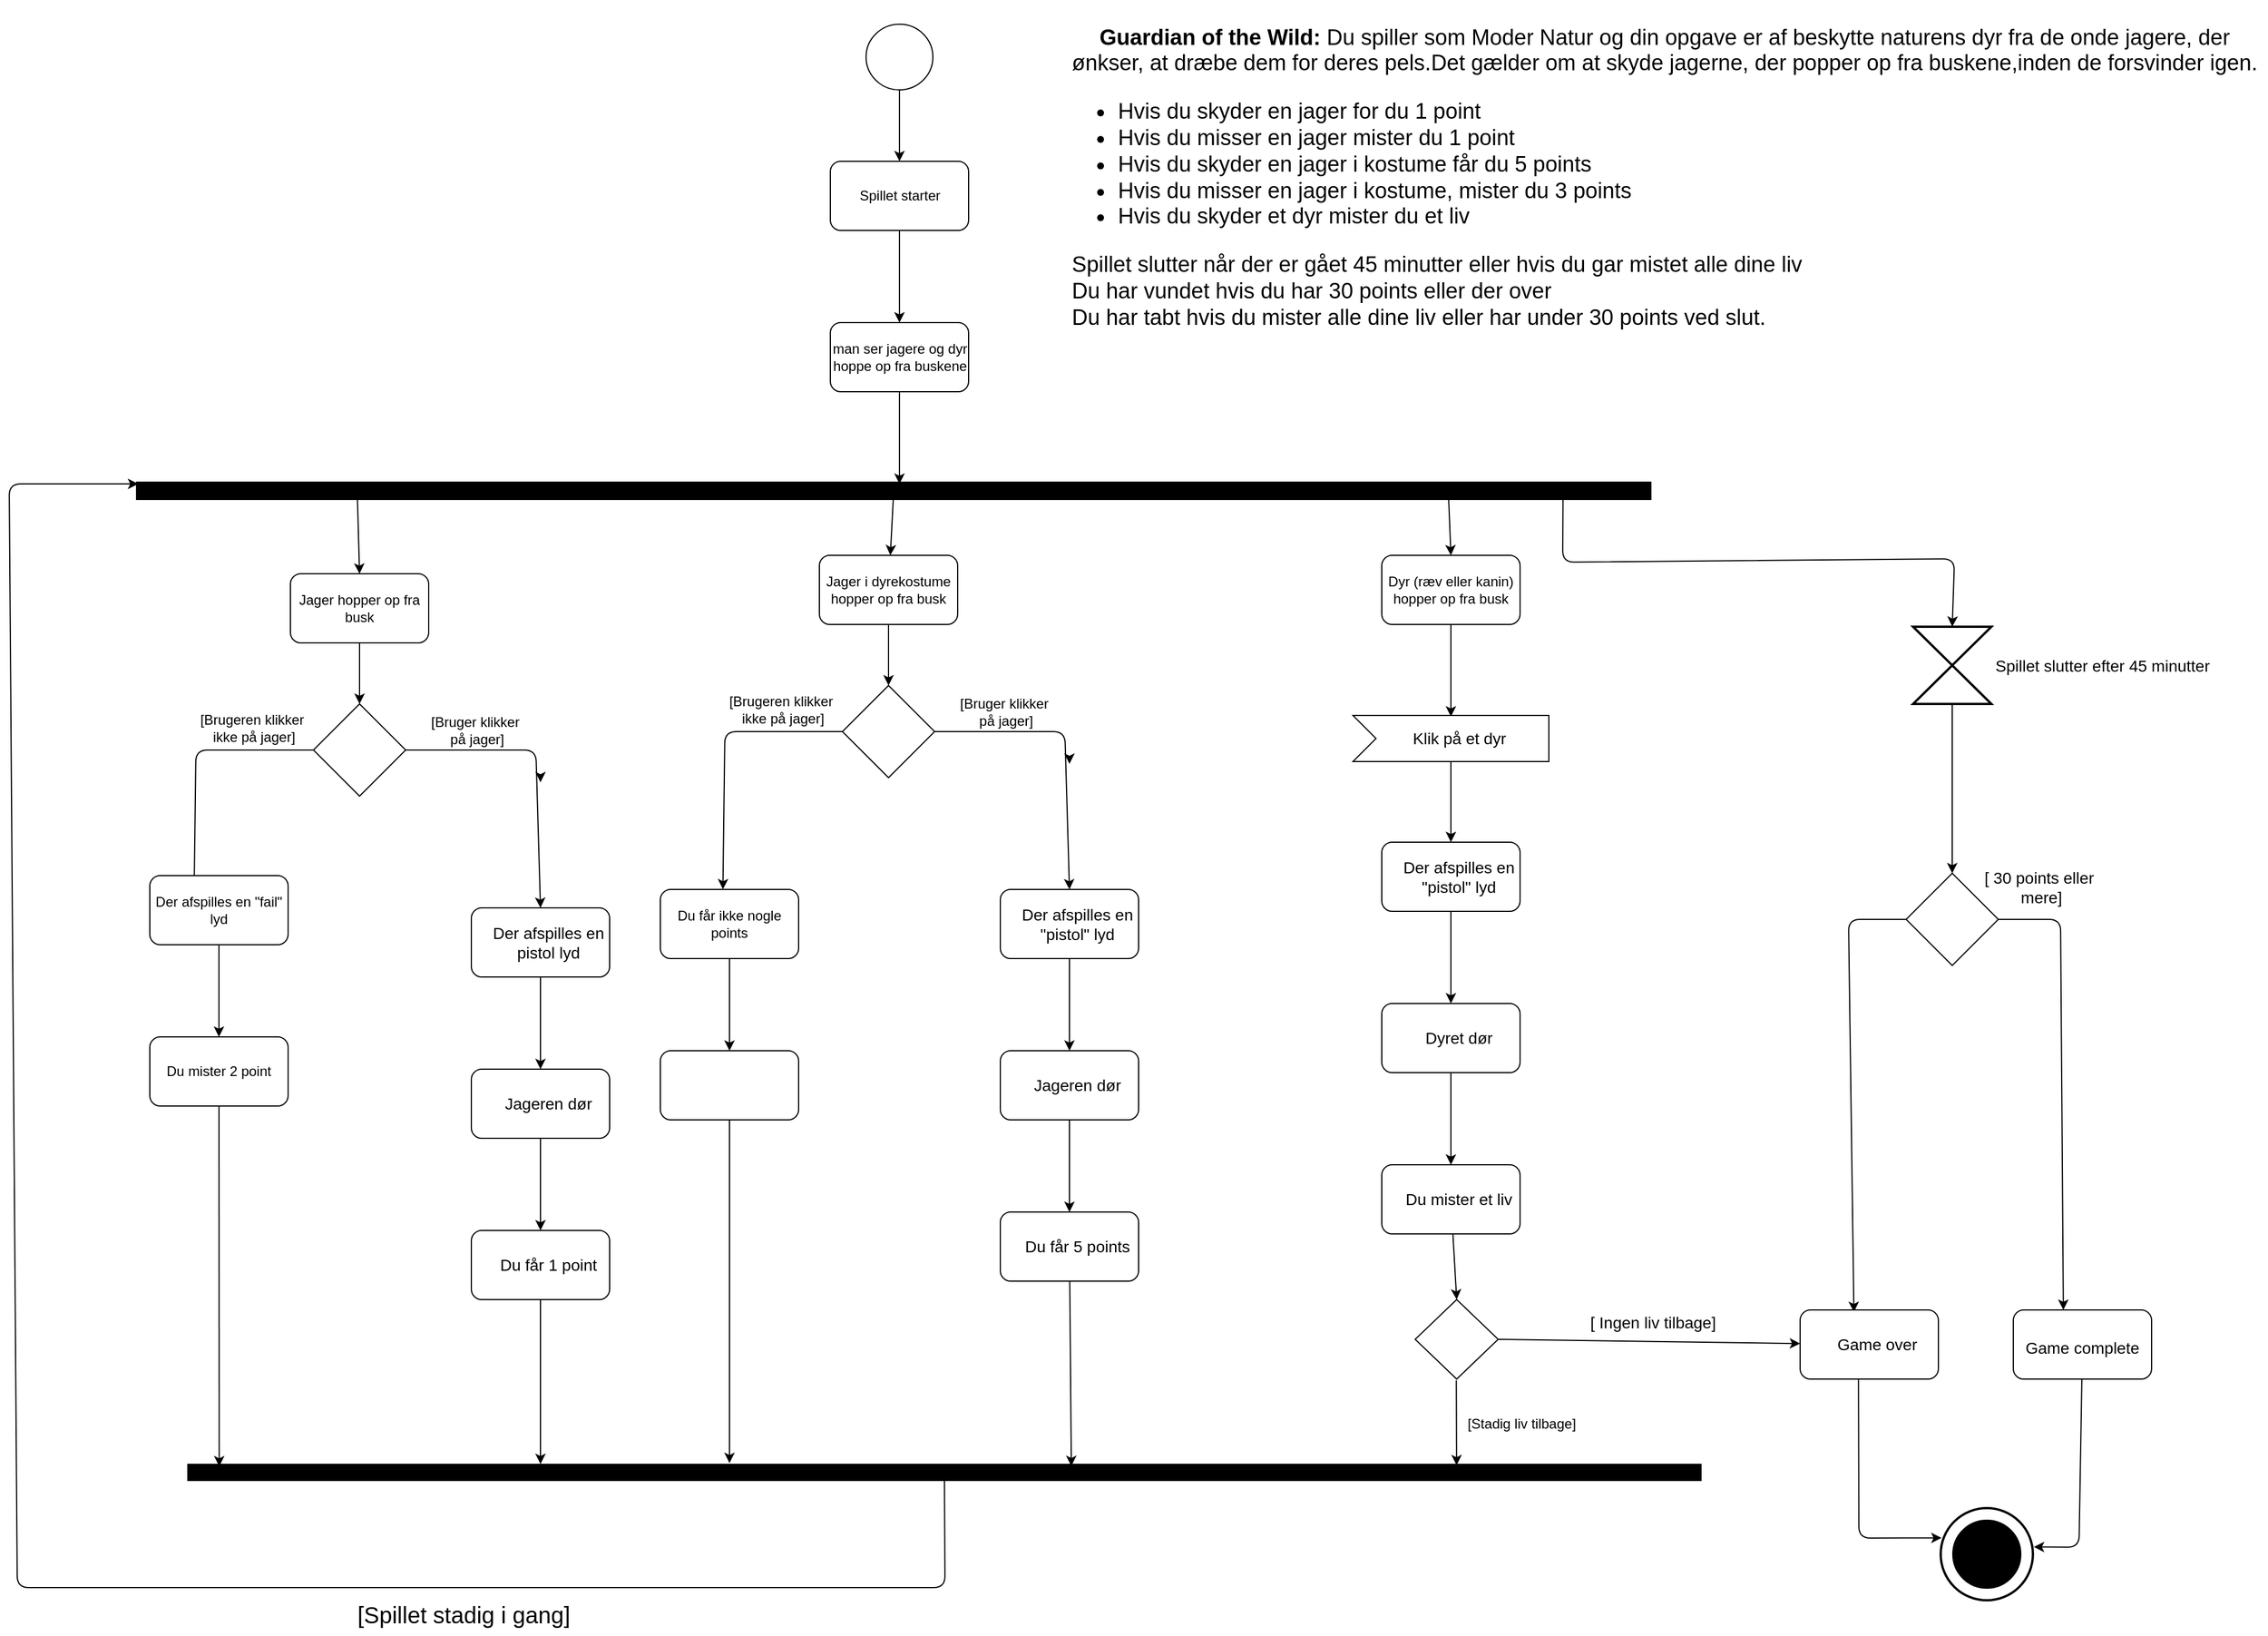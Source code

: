 <mxfile>
    <diagram id="fKHkH0WBQgHcOPlKcKkM" name="Page-1">
        <mxGraphModel dx="5360" dy="2855" grid="0" gridSize="12" guides="1" tooltips="1" connect="1" arrows="1" fold="1" page="1" pageScale="1" pageWidth="2336" pageHeight="1654" background="#ffffff" math="0" shadow="0">
            <root>
                <mxCell id="0"/>
                <mxCell id="1" parent="0"/>
                <mxCell id="68" value="" style="edgeStyle=none;html=1;strokeColor=#000000;" parent="1" source="66" target="67" edge="1">
                    <mxGeometry relative="1" as="geometry"/>
                </mxCell>
                <mxCell id="66" value="" style="ellipse;whiteSpace=wrap;html=1;" parent="1" vertex="1">
                    <mxGeometry x="1109.5" y="23" width="58" height="57" as="geometry"/>
                </mxCell>
                <mxCell id="71" value="" style="edgeStyle=none;html=1;strokeColor=#000000;fontColor=#000000;" parent="1" source="67" target="70" edge="1">
                    <mxGeometry relative="1" as="geometry"/>
                </mxCell>
                <mxCell id="67" value="&lt;font color=&quot;#000000&quot;&gt;Spillet starter&lt;/font&gt;" style="rounded=1;whiteSpace=wrap;html=1;fillColor=#FFFFFF;strokeColor=#000000;" parent="1" vertex="1">
                    <mxGeometry x="1078.5" y="142" width="120" height="60" as="geometry"/>
                </mxCell>
                <mxCell id="73" value="" style="edgeStyle=none;html=1;strokeColor=#000000;fontColor=#000000;" parent="1" source="70" edge="1">
                    <mxGeometry relative="1" as="geometry">
                        <mxPoint x="1138.5" y="422" as="targetPoint"/>
                    </mxGeometry>
                </mxCell>
                <mxCell id="70" value="&lt;font color=&quot;#000000&quot;&gt;man ser jagere og dyr hoppe op fra buskene&lt;/font&gt;" style="whiteSpace=wrap;html=1;fillColor=#FFFFFF;strokeColor=#000000;rounded=1;" parent="1" vertex="1">
                    <mxGeometry x="1078.5" y="282" width="120" height="60" as="geometry"/>
                </mxCell>
                <mxCell id="159" style="edgeStyle=none;html=1;entryX=0.5;entryY=0;entryDx=0;entryDy=0;strokeColor=#000000;fontSize=20;fontColor=#000000;exitX=0.943;exitY=0.847;exitDx=0;exitDy=0;exitPerimeter=0;" parent="1" source="74" target="158" edge="1">
                    <mxGeometry relative="1" as="geometry">
                        <Array as="points">
                            <mxPoint x="1714" y="490"/>
                            <mxPoint x="2054" y="487"/>
                        </Array>
                    </mxGeometry>
                </mxCell>
                <mxCell id="181" style="edgeStyle=none;html=1;entryX=0.5;entryY=0;entryDx=0;entryDy=0;strokeColor=#000000;fontSize=14;fontColor=#000000;exitX=0.145;exitY=0.861;exitDx=0;exitDy=0;exitPerimeter=0;" parent="1" source="74" target="109" edge="1">
                    <mxGeometry relative="1" as="geometry"/>
                </mxCell>
                <mxCell id="182" value="" style="edgeStyle=none;html=1;strokeColor=#000000;fontSize=14;fontColor=#000000;" parent="1" source="74" target="131" edge="1">
                    <mxGeometry relative="1" as="geometry"/>
                </mxCell>
                <mxCell id="183" style="edgeStyle=none;html=1;entryX=0.5;entryY=0;entryDx=0;entryDy=0;strokeColor=#000000;fontSize=14;fontColor=#000000;exitX=0.867;exitY=0.269;exitDx=0;exitDy=0;exitPerimeter=0;" parent="1" source="74" target="76" edge="1">
                    <mxGeometry relative="1" as="geometry"/>
                </mxCell>
                <mxCell id="74" value="" style="whiteSpace=wrap;html=1;strokeColor=#000000;fontColor=#000000;fillColor=#000000;strokeWidth=4;" parent="1" vertex="1">
                    <mxGeometry x="478" y="422" width="1311" height="12" as="geometry"/>
                </mxCell>
                <mxCell id="79" value="" style="edgeStyle=none;html=1;strokeColor=#000000;fontColor=#000000;startArrow=none;" parent="1" source="100" edge="1">
                    <mxGeometry relative="1" as="geometry">
                        <mxPoint x="1617.0" y="624" as="targetPoint"/>
                    </mxGeometry>
                </mxCell>
                <mxCell id="76" value="Dyr (ræv eller kanin) hopper op fra busk" style="rounded=1;whiteSpace=wrap;html=1;fillColor=#FFFFFF;strokeColor=#000000;fontColor=#000000;" parent="1" vertex="1">
                    <mxGeometry x="1557" y="484" width="120" height="60" as="geometry"/>
                </mxCell>
                <mxCell id="101" value="" style="edgeStyle=none;html=1;strokeColor=#000000;fontColor=#000000;endArrow=none;" parent="1" source="76" target="100" edge="1">
                    <mxGeometry relative="1" as="geometry">
                        <mxPoint x="1617" y="544" as="sourcePoint"/>
                        <mxPoint x="1617.0" y="624" as="targetPoint"/>
                    </mxGeometry>
                </mxCell>
                <mxCell id="103" value="" style="edgeStyle=none;html=1;strokeColor=#000000;fontColor=#000000;" parent="1" source="100" target="102" edge="1">
                    <mxGeometry relative="1" as="geometry"/>
                </mxCell>
                <mxCell id="100" value="Klik på et dyr" style="html=1;shape=mxgraph.infographic.ribbonSimple;notch1=20;notch2=0;align=center;verticalAlign=middle;fontSize=14;fontStyle=0;fillColor=#FFFFFF;flipH=0;spacingRight=0;spacingLeft=14;strokeColor=#000000;fontColor=#000000;" parent="1" vertex="1">
                    <mxGeometry x="1532" y="623" width="170" height="40" as="geometry"/>
                </mxCell>
                <mxCell id="105" value="" style="edgeStyle=none;html=1;strokeColor=#000000;fontColor=#000000;" parent="1" source="102" target="104" edge="1">
                    <mxGeometry relative="1" as="geometry"/>
                </mxCell>
                <mxCell id="102" value="Der afspilles en &quot;pistol&quot; lyd" style="rounded=1;whiteSpace=wrap;html=1;fontSize=14;fillColor=#FFFFFF;strokeColor=#000000;fontColor=#000000;fontStyle=0;spacingRight=0;spacingLeft=14;" parent="1" vertex="1">
                    <mxGeometry x="1557" y="733" width="120" height="60" as="geometry"/>
                </mxCell>
                <mxCell id="107" value="" style="edgeStyle=none;html=1;strokeColor=#000000;fontColor=#000000;" parent="1" source="104" target="106" edge="1">
                    <mxGeometry relative="1" as="geometry"/>
                </mxCell>
                <mxCell id="104" value="Dyret dør" style="rounded=1;whiteSpace=wrap;html=1;fontSize=14;fillColor=#FFFFFF;strokeColor=#000000;fontColor=#000000;fontStyle=0;spacingRight=0;spacingLeft=14;" parent="1" vertex="1">
                    <mxGeometry x="1557" y="873" width="120" height="60" as="geometry"/>
                </mxCell>
                <mxCell id="151" value="" style="edgeStyle=none;html=1;strokeColor=#000000;fontColor=#000000;entryX=0.5;entryY=0;entryDx=0;entryDy=0;" parent="1" source="106" target="173" edge="1">
                    <mxGeometry relative="1" as="geometry">
                        <mxPoint x="1619.048" y="1126.952" as="targetPoint"/>
                    </mxGeometry>
                </mxCell>
                <mxCell id="106" value="Du mister et liv" style="rounded=1;whiteSpace=wrap;html=1;fontSize=14;fillColor=#FFFFFF;strokeColor=#000000;fontColor=#000000;fontStyle=0;spacingRight=0;spacingLeft=14;" parent="1" vertex="1">
                    <mxGeometry x="1557" y="1013" width="120" height="60" as="geometry"/>
                </mxCell>
                <mxCell id="108" value="" style="edgeStyle=none;html=1;strokeColor=#000000;fontColor=#000000;startArrow=none;" parent="1" edge="1">
                    <mxGeometry relative="1" as="geometry">
                        <mxPoint x="827.0" y="680" as="sourcePoint"/>
                        <mxPoint x="827.0" y="681" as="targetPoint"/>
                    </mxGeometry>
                </mxCell>
                <mxCell id="120" style="edgeStyle=none;html=1;entryX=0.5;entryY=0;entryDx=0;entryDy=0;strokeColor=#000000;fontColor=#000000;" parent="1" source="109" target="118" edge="1">
                    <mxGeometry relative="1" as="geometry"/>
                </mxCell>
                <mxCell id="109" value="Jager hopper op fra busk" style="rounded=1;whiteSpace=wrap;html=1;fillColor=#FFFFFF;strokeColor=#000000;fontColor=#000000;" parent="1" vertex="1">
                    <mxGeometry x="610" y="500" width="120" height="60" as="geometry"/>
                </mxCell>
                <mxCell id="113" value="" style="edgeStyle=none;html=1;strokeColor=#000000;fontColor=#000000;" parent="1" source="114" target="116" edge="1">
                    <mxGeometry relative="1" as="geometry"/>
                </mxCell>
                <mxCell id="114" value="Der afspilles en pistol lyd" style="rounded=1;whiteSpace=wrap;html=1;fontSize=14;fillColor=#FFFFFF;strokeColor=#000000;fontColor=#000000;fontStyle=0;spacingRight=0;spacingLeft=14;" parent="1" vertex="1">
                    <mxGeometry x="767" y="790" width="120" height="60" as="geometry"/>
                </mxCell>
                <mxCell id="115" value="" style="edgeStyle=none;html=1;strokeColor=#000000;fontColor=#000000;" parent="1" source="116" target="117" edge="1">
                    <mxGeometry relative="1" as="geometry"/>
                </mxCell>
                <mxCell id="116" value="Jageren dør" style="rounded=1;whiteSpace=wrap;html=1;fontSize=14;fillColor=#FFFFFF;strokeColor=#000000;fontColor=#000000;fontStyle=0;spacingRight=0;spacingLeft=14;" parent="1" vertex="1">
                    <mxGeometry x="767" y="930" width="120" height="60" as="geometry"/>
                </mxCell>
                <mxCell id="148" style="edgeStyle=none;html=1;strokeColor=#000000;fontColor=#000000;" parent="1" source="117" edge="1">
                    <mxGeometry relative="1" as="geometry">
                        <mxPoint x="827" y="1272.768" as="targetPoint"/>
                    </mxGeometry>
                </mxCell>
                <mxCell id="117" value="Du får 1 point" style="rounded=1;whiteSpace=wrap;html=1;fontSize=14;fillColor=#FFFFFF;strokeColor=#000000;fontColor=#000000;fontStyle=0;spacingRight=0;spacingLeft=14;" parent="1" vertex="1">
                    <mxGeometry x="767" y="1070" width="120" height="60" as="geometry"/>
                </mxCell>
                <mxCell id="119" style="edgeStyle=none;html=1;strokeColor=#000000;fontColor=#000000;entryX=0.5;entryY=0;entryDx=0;entryDy=0;" parent="1" source="118" target="114" edge="1">
                    <mxGeometry relative="1" as="geometry">
                        <mxPoint x="823" y="783" as="targetPoint"/>
                        <Array as="points">
                            <mxPoint x="823" y="653"/>
                        </Array>
                    </mxGeometry>
                </mxCell>
                <mxCell id="123" value="" style="edgeStyle=none;html=1;strokeColor=#000000;fontColor=#000000;entryX=0.319;entryY=0.032;entryDx=0;entryDy=0;entryPerimeter=0;" parent="1" source="118" edge="1">
                    <mxGeometry relative="1" as="geometry">
                        <mxPoint x="526.28" y="789.92" as="targetPoint"/>
                        <Array as="points">
                            <mxPoint x="528" y="653"/>
                        </Array>
                    </mxGeometry>
                </mxCell>
                <mxCell id="118" value="" style="rhombus;whiteSpace=wrap;html=1;strokeColor=#000000;fontColor=#000000;fillColor=#FFFFFF;" parent="1" vertex="1">
                    <mxGeometry x="630" y="613" width="80" height="80" as="geometry"/>
                </mxCell>
                <mxCell id="121" value="[Bruger klikker&lt;br&gt;&amp;nbsp;på jager]" style="text;html=1;align=center;verticalAlign=middle;resizable=0;points=[];autosize=1;strokeColor=none;fillColor=none;fontColor=#000000;" parent="1" vertex="1">
                    <mxGeometry x="722" y="615" width="95" height="41" as="geometry"/>
                </mxCell>
                <mxCell id="128" value="" style="edgeStyle=none;html=1;strokeColor=#000000;fontColor=#000000;" parent="1" source="122" target="125" edge="1">
                    <mxGeometry relative="1" as="geometry"/>
                </mxCell>
                <mxCell id="122" value="Der afspilles en &quot;fail&quot; lyd" style="rounded=1;whiteSpace=wrap;html=1;fillColor=#FFFFFF;strokeColor=#000000;fontColor=#000000;" parent="1" vertex="1">
                    <mxGeometry x="488" y="762" width="120" height="60" as="geometry"/>
                </mxCell>
                <mxCell id="124" value="[Brugeren klikker&amp;nbsp;&lt;br&gt;ikke på jager]" style="text;html=1;align=center;verticalAlign=middle;resizable=0;points=[];autosize=1;strokeColor=none;fillColor=none;fontColor=#000000;" parent="1" vertex="1">
                    <mxGeometry x="522" y="613" width="111" height="41" as="geometry"/>
                </mxCell>
                <mxCell id="153" style="edgeStyle=none;html=1;entryX=0.02;entryY=0.066;entryDx=0;entryDy=0;entryPerimeter=0;strokeColor=#000000;fontColor=#000000;" parent="1" source="125" target="147" edge="1">
                    <mxGeometry relative="1" as="geometry"/>
                </mxCell>
                <mxCell id="125" value="Du mister 2 point" style="whiteSpace=wrap;html=1;fillColor=#FFFFFF;strokeColor=#000000;fontColor=#000000;rounded=1;" parent="1" vertex="1">
                    <mxGeometry x="488" y="902" width="120" height="60" as="geometry"/>
                </mxCell>
                <mxCell id="129" value="" style="edgeStyle=none;html=1;strokeColor=#000000;fontColor=#000000;startArrow=none;" parent="1" edge="1">
                    <mxGeometry relative="1" as="geometry">
                        <mxPoint x="1286" y="664" as="sourcePoint"/>
                        <mxPoint x="1286" y="665" as="targetPoint"/>
                    </mxGeometry>
                </mxCell>
                <mxCell id="130" style="edgeStyle=none;html=1;entryX=0.5;entryY=0;entryDx=0;entryDy=0;strokeColor=#000000;fontColor=#000000;" parent="1" source="131" target="139" edge="1">
                    <mxGeometry relative="1" as="geometry"/>
                </mxCell>
                <mxCell id="131" value="Jager i dyrekostume hopper op fra busk" style="rounded=1;whiteSpace=wrap;html=1;fillColor=#FFFFFF;strokeColor=#000000;fontColor=#000000;" parent="1" vertex="1">
                    <mxGeometry x="1069" y="484" width="120" height="60" as="geometry"/>
                </mxCell>
                <mxCell id="132" value="" style="edgeStyle=none;html=1;strokeColor=#000000;fontColor=#000000;" parent="1" source="133" target="135" edge="1">
                    <mxGeometry relative="1" as="geometry"/>
                </mxCell>
                <mxCell id="133" value="Der afspilles en &quot;pistol&quot; lyd" style="rounded=1;whiteSpace=wrap;html=1;fontSize=14;fillColor=#FFFFFF;strokeColor=#000000;fontColor=#000000;fontStyle=0;spacingRight=0;spacingLeft=14;" parent="1" vertex="1">
                    <mxGeometry x="1226" y="774" width="120" height="60" as="geometry"/>
                </mxCell>
                <mxCell id="134" value="" style="edgeStyle=none;html=1;strokeColor=#000000;fontColor=#000000;" parent="1" source="135" target="136" edge="1">
                    <mxGeometry relative="1" as="geometry"/>
                </mxCell>
                <mxCell id="135" value="Jageren dør" style="rounded=1;whiteSpace=wrap;html=1;fontSize=14;fillColor=#FFFFFF;strokeColor=#000000;fontColor=#000000;fontStyle=0;spacingRight=0;spacingLeft=14;" parent="1" vertex="1">
                    <mxGeometry x="1226" y="914" width="120" height="60" as="geometry"/>
                </mxCell>
                <mxCell id="149" style="edgeStyle=none;html=1;entryX=0.584;entryY=0.042;entryDx=0;entryDy=0;entryPerimeter=0;strokeColor=#000000;fontColor=#000000;" parent="1" source="136" target="147" edge="1">
                    <mxGeometry relative="1" as="geometry"/>
                </mxCell>
                <mxCell id="136" value="Du får 5 points" style="rounded=1;whiteSpace=wrap;html=1;fontSize=14;fillColor=#FFFFFF;strokeColor=#000000;fontColor=#000000;fontStyle=0;spacingRight=0;spacingLeft=14;" parent="1" vertex="1">
                    <mxGeometry x="1226" y="1054" width="120" height="60" as="geometry"/>
                </mxCell>
                <mxCell id="137" style="edgeStyle=none;html=1;strokeColor=#000000;fontColor=#000000;entryX=0.5;entryY=0;entryDx=0;entryDy=0;" parent="1" source="139" target="133" edge="1">
                    <mxGeometry relative="1" as="geometry">
                        <mxPoint x="1282" y="767" as="targetPoint"/>
                        <Array as="points">
                            <mxPoint x="1282" y="637"/>
                        </Array>
                    </mxGeometry>
                </mxCell>
                <mxCell id="138" value="" style="edgeStyle=none;html=1;strokeColor=#000000;fontColor=#000000;entryX=0.319;entryY=0.032;entryDx=0;entryDy=0;entryPerimeter=0;" parent="1" source="139" edge="1">
                    <mxGeometry relative="1" as="geometry">
                        <mxPoint x="985.28" y="773.92" as="targetPoint"/>
                        <Array as="points">
                            <mxPoint x="987" y="637"/>
                        </Array>
                    </mxGeometry>
                </mxCell>
                <mxCell id="139" value="" style="rhombus;whiteSpace=wrap;html=1;strokeColor=#000000;fontColor=#000000;fillColor=#FFFFFF;" parent="1" vertex="1">
                    <mxGeometry x="1089" y="597" width="80" height="80" as="geometry"/>
                </mxCell>
                <mxCell id="140" value="[Bruger klikker&lt;br&gt;&amp;nbsp;på jager]" style="text;html=1;align=center;verticalAlign=middle;resizable=0;points=[];autosize=1;strokeColor=none;fillColor=none;fontColor=#000000;" parent="1" vertex="1">
                    <mxGeometry x="1181" y="599" width="95" height="41" as="geometry"/>
                </mxCell>
                <mxCell id="142" value="[Brugeren klikker&amp;nbsp;&lt;br&gt;ikke på jager]" style="text;html=1;align=center;verticalAlign=middle;resizable=0;points=[];autosize=1;strokeColor=none;fillColor=none;fontColor=#000000;" parent="1" vertex="1">
                    <mxGeometry x="981" y="597" width="111" height="41" as="geometry"/>
                </mxCell>
                <mxCell id="144" value="" style="edgeStyle=none;html=1;strokeColor=#000000;fontColor=#000000;" parent="1" source="145" target="146" edge="1">
                    <mxGeometry relative="1" as="geometry"/>
                </mxCell>
                <mxCell id="145" value="Du får ikke nogle points" style="rounded=1;whiteSpace=wrap;html=1;fillColor=#FFFFFF;strokeColor=#000000;fontColor=#000000;" parent="1" vertex="1">
                    <mxGeometry x="931" y="774" width="120" height="60" as="geometry"/>
                </mxCell>
                <mxCell id="174" style="edgeStyle=none;html=1;strokeColor=#000000;fontSize=20;fontColor=#000000;" parent="1" source="146" edge="1">
                    <mxGeometry relative="1" as="geometry">
                        <mxPoint x="991" y="1271.879" as="targetPoint"/>
                    </mxGeometry>
                </mxCell>
                <mxCell id="146" value="" style="whiteSpace=wrap;html=1;fillColor=#FFFFFF;strokeColor=#000000;fontColor=#000000;rounded=1;" parent="1" vertex="1">
                    <mxGeometry x="931" y="914" width="120" height="60" as="geometry"/>
                </mxCell>
                <mxCell id="155" style="edgeStyle=none;html=1;entryX=0;entryY=0;entryDx=0;entryDy=0;strokeColor=#000000;fontColor=#000000;" parent="1" source="147" target="74" edge="1">
                    <mxGeometry relative="1" as="geometry">
                        <Array as="points">
                            <mxPoint x="1178" y="1380"/>
                            <mxPoint x="373" y="1380"/>
                            <mxPoint x="366" y="422"/>
                        </Array>
                    </mxGeometry>
                </mxCell>
                <mxCell id="147" value="" style="whiteSpace=wrap;html=1;strokeColor=#000000;fontColor=#000000;fillColor=#000000;strokeWidth=3;" parent="1" vertex="1">
                    <mxGeometry x="522" y="1274" width="1311" height="12" as="geometry"/>
                </mxCell>
                <mxCell id="152" value="" style="edgeStyle=none;html=1;strokeColor=#000000;fontColor=#000000;entryX=0.839;entryY=-0.017;entryDx=0;entryDy=0;entryPerimeter=0;exitX=0.521;exitY=0.927;exitDx=0;exitDy=0;exitPerimeter=0;" parent="1" target="147" edge="1">
                    <mxGeometry relative="1" as="geometry">
                        <mxPoint x="1621.68" y="1200.16" as="sourcePoint"/>
                    </mxGeometry>
                </mxCell>
                <mxCell id="163" value="" style="edgeStyle=none;html=1;strokeColor=#000000;fontSize=20;fontColor=#000000;exitX=1;exitY=0.5;exitDx=0;exitDy=0;" parent="1" source="173" target="162" edge="1">
                    <mxGeometry relative="1" as="geometry">
                        <mxPoint x="1659.669" y="1166.331" as="sourcePoint"/>
                    </mxGeometry>
                </mxCell>
                <mxCell id="154" value="[Stadig liv tilbage]" style="text;html=1;align=center;verticalAlign=middle;resizable=0;points=[];autosize=1;strokeColor=none;fillColor=none;fontColor=#000000;" parent="1" vertex="1">
                    <mxGeometry x="1622" y="1225" width="112" height="26" as="geometry"/>
                </mxCell>
                <mxCell id="156" value="&lt;font style=&quot;font-size: 20px;&quot;&gt;[Spillet stadig i gang]&lt;/font&gt;" style="text;html=1;align=center;verticalAlign=middle;resizable=0;points=[];autosize=1;strokeColor=none;fillColor=none;fontColor=#000000;" parent="1" vertex="1">
                    <mxGeometry x="658" y="1385" width="203" height="36" as="geometry"/>
                </mxCell>
                <mxCell id="166" value="" style="edgeStyle=none;html=1;strokeColor=#000000;fontSize=20;fontColor=#000000;" parent="1" source="158" target="165" edge="1">
                    <mxGeometry relative="1" as="geometry"/>
                </mxCell>
                <mxCell id="158" value="" style="shape=collate;whiteSpace=wrap;html=1;strokeColor=#000000;strokeWidth=2;fontSize=20;fontColor=#000000;fillColor=#FFFFFF;" parent="1" vertex="1">
                    <mxGeometry x="2018" y="546" width="68" height="67" as="geometry"/>
                </mxCell>
                <mxCell id="164" style="edgeStyle=none;html=1;entryX=0.389;entryY=0.03;entryDx=0;entryDy=0;strokeColor=#000000;fontSize=20;fontColor=#000000;entryPerimeter=0;" parent="1" target="162" edge="1">
                    <mxGeometry relative="1" as="geometry">
                        <mxPoint x="2012" y="800" as="sourcePoint"/>
                        <Array as="points">
                            <mxPoint x="1962" y="800"/>
                        </Array>
                    </mxGeometry>
                </mxCell>
                <mxCell id="170" style="edgeStyle=none;html=1;entryX=0.01;entryY=0.323;entryDx=0;entryDy=0;strokeColor=#000000;fontSize=20;fontColor=#000000;exitX=0.422;exitY=0.996;exitDx=0;exitDy=0;exitPerimeter=0;entryPerimeter=0;" parent="1" source="162" target="167" edge="1">
                    <mxGeometry relative="1" as="geometry">
                        <Array as="points">
                            <mxPoint x="1971" y="1337"/>
                        </Array>
                    </mxGeometry>
                </mxCell>
                <mxCell id="162" value="Game over" style="whiteSpace=wrap;html=1;fontSize=14;fillColor=#FFFFFF;strokeColor=#000000;fontColor=#000000;rounded=1;fontStyle=0;spacingRight=0;spacingLeft=14;" parent="1" vertex="1">
                    <mxGeometry x="1920" y="1139" width="120" height="60" as="geometry"/>
                </mxCell>
                <mxCell id="172" value="" style="edgeStyle=none;html=1;strokeColor=#000000;fontSize=20;fontColor=#000000;exitX=1;exitY=0.5;exitDx=0;exitDy=0;entryX=0.362;entryY=0;entryDx=0;entryDy=0;entryPerimeter=0;" parent="1" source="165" target="171" edge="1">
                    <mxGeometry relative="1" as="geometry">
                        <mxPoint x="2155" y="1137" as="targetPoint"/>
                        <Array as="points">
                            <mxPoint x="2146" y="800"/>
                        </Array>
                    </mxGeometry>
                </mxCell>
                <mxCell id="165" value="" style="rhombus;whiteSpace=wrap;html=1;fontSize=20;fillColor=#FFFFFF;strokeColor=#000000;fontColor=#000000;strokeWidth=1;" parent="1" vertex="1">
                    <mxGeometry x="2012" y="760" width="80" height="80" as="geometry"/>
                </mxCell>
                <mxCell id="167" value="" style="ellipse;whiteSpace=wrap;html=1;aspect=fixed;strokeColor=#000000;strokeWidth=2;fontSize=20;fontColor=#000000;fillColor=#FFFFFF;" parent="1" vertex="1">
                    <mxGeometry x="2042" y="1311" width="80" height="80" as="geometry"/>
                </mxCell>
                <mxCell id="168" value="" style="ellipse;whiteSpace=wrap;html=1;aspect=fixed;strokeColor=#000000;strokeWidth=2;fontSize=20;fontColor=#000000;fillColor=#000000;direction=south;" parent="1" vertex="1">
                    <mxGeometry x="2053" y="1322" width="58" height="58" as="geometry"/>
                </mxCell>
                <mxCell id="175" style="edgeStyle=none;html=1;strokeColor=#000000;fontSize=14;fontColor=#000000;" parent="1" source="171" edge="1">
                    <mxGeometry relative="1" as="geometry">
                        <mxPoint x="2122.784" y="1344.667" as="targetPoint"/>
                        <Array as="points">
                            <mxPoint x="2162" y="1345"/>
                        </Array>
                    </mxGeometry>
                </mxCell>
                <mxCell id="171" value="&lt;font style=&quot;font-size: 14px;&quot;&gt;Game complete&lt;/font&gt;" style="rounded=1;whiteSpace=wrap;html=1;fontSize=20;fillColor=#FFFFFF;strokeColor=#000000;fontColor=#000000;strokeWidth=1;" parent="1" vertex="1">
                    <mxGeometry x="2105" y="1139" width="120" height="60" as="geometry"/>
                </mxCell>
                <mxCell id="173" value="" style="rhombus;whiteSpace=wrap;html=1;strokeColor=#000000;strokeWidth=1;fontSize=20;fontColor=#000000;fillColor=#FFFFFF;" parent="1" vertex="1">
                    <mxGeometry x="1586" y="1130" width="72" height="69" as="geometry"/>
                </mxCell>
                <mxCell id="176" value="[ Ingen liv tilbage]" style="text;html=1;align=center;verticalAlign=middle;resizable=0;points=[];autosize=1;strokeColor=none;fillColor=none;fontSize=14;fontColor=#000000;" parent="1" vertex="1">
                    <mxGeometry x="1728" y="1135" width="127" height="29" as="geometry"/>
                </mxCell>
                <mxCell id="178" value="Spillet slutter efter 45 minutter" style="text;html=1;align=center;verticalAlign=middle;resizable=0;points=[];autosize=1;strokeColor=none;fillColor=none;fontSize=14;fontColor=#000000;" parent="1" vertex="1">
                    <mxGeometry x="2080" y="565" width="204" height="29" as="geometry"/>
                </mxCell>
                <mxCell id="179" value="[ 30 points eller&lt;br&gt;&amp;nbsp;mere]" style="text;html=1;align=center;verticalAlign=middle;resizable=0;points=[];autosize=1;strokeColor=none;fillColor=none;fontSize=14;fontColor=#000000;" parent="1" vertex="1">
                    <mxGeometry x="2070" y="749" width="113" height="46" as="geometry"/>
                </mxCell>
                <mxCell id="184" value="&lt;span id=&quot;docs-internal-guid-0f33d48f-7fff-6c19-4e70-39654d51b7ec&quot; style=&quot;font-size: 19px;&quot;&gt;&lt;span style=&quot;font-size: 19px; font-family: Arial, sans-serif; font-variant-numeric: normal; font-variant-east-asian: normal; font-variant-alternates: normal; vertical-align: baseline;&quot;&gt;&lt;b style=&quot;font-size: 19px;&quot;&gt;Guardian of the Wild: &lt;/b&gt;&lt;span style=&quot;font-size: 19px;&quot;&gt;Du spiller som Moder Natur og din opgave er af beskytte naturens dyr fra de onde jagere, der &lt;br&gt;ønkser, at dræbe&amp;nbsp;dem for deres pels.Det gælder om at skyde jagerne, der popper op fra buskene,inden de forsvinder igen.&lt;br&gt;&lt;ul&gt;&lt;li style=&quot;text-align: left;&quot;&gt;&lt;span id=&quot;docs-internal-guid-0f33d48f-7fff-6c19-4e70-39654d51b7ec&quot; style=&quot;font-size: 19px;&quot;&gt;&lt;span style=&quot;font-size: 19px; font-family: Arial, sans-serif; font-variant-numeric: normal; font-variant-east-asian: normal; font-variant-alternates: normal; vertical-align: baseline;&quot;&gt;&lt;span style=&quot;font-size: 19px;&quot;&gt;Hvis du skyder en jager for du 1 point&lt;/span&gt;&lt;/span&gt;&lt;/span&gt;&lt;/li&gt;&lt;li style=&quot;text-align: left;&quot;&gt;&lt;span style=&quot;background-color: initial;&quot;&gt;Hvis du misser en jager mister du 1 point&lt;/span&gt;&lt;br&gt;&lt;/li&gt;&lt;li style=&quot;text-align: left;&quot;&gt;&lt;span style=&quot;font-variant-numeric: normal; font-variant-east-asian: normal; font-variant-alternates: normal; vertical-align: baseline;&quot;&gt;Hvis du skyder en jager i kostume får du 5 points&lt;/span&gt;&lt;/li&gt;&lt;li style=&quot;text-align: left;&quot;&gt;&lt;span style=&quot;font-variant-numeric: normal; font-variant-east-asian: normal; font-variant-alternates: normal; vertical-align: baseline;&quot;&gt;Hvis du misser en jager i kostume, mister du 3 points&lt;/span&gt;&lt;/li&gt;&lt;li style=&quot;text-align: left;&quot;&gt;&lt;span style=&quot;font-size: 19px;&quot;&gt;&lt;span style=&quot;font-size: 19px; font-family: Arial, sans-serif; font-variant-numeric: normal; font-variant-east-asian: normal; font-variant-alternates: normal; vertical-align: baseline;&quot;&gt;&lt;span style=&quot;font-size: 19px;&quot;&gt;Hvis du skyder et dyr mister du et liv&lt;/span&gt;&lt;/span&gt;&lt;/span&gt;&lt;/li&gt;&lt;/ul&gt;&lt;div style=&quot;text-align: left;&quot;&gt;Spillet slutter når der er gået 45 minutter eller hvis du gar mistet alle dine liv&lt;/div&gt;&lt;div style=&quot;text-align: left;&quot;&gt;Du har vundet hvis du har 30 points eller der over&lt;/div&gt;&lt;div style=&quot;text-align: left;&quot;&gt;Du har tabt hvis du mister alle dine liv eller har under 30 points ved slut.&lt;/div&gt;&lt;/span&gt;&lt;/span&gt;&lt;/span&gt;" style="text;html=1;align=center;verticalAlign=middle;resizable=0;points=[];autosize=1;strokeColor=none;fillColor=none;fontSize=19;fontColor=#000000;labelBackgroundColor=none;labelBorderColor=none;" parent="1" vertex="1">
                    <mxGeometry x="1278" y="2" width="1047" height="308" as="geometry"/>
                </mxCell>
            </root>
        </mxGraphModel>
    </diagram>
</mxfile>